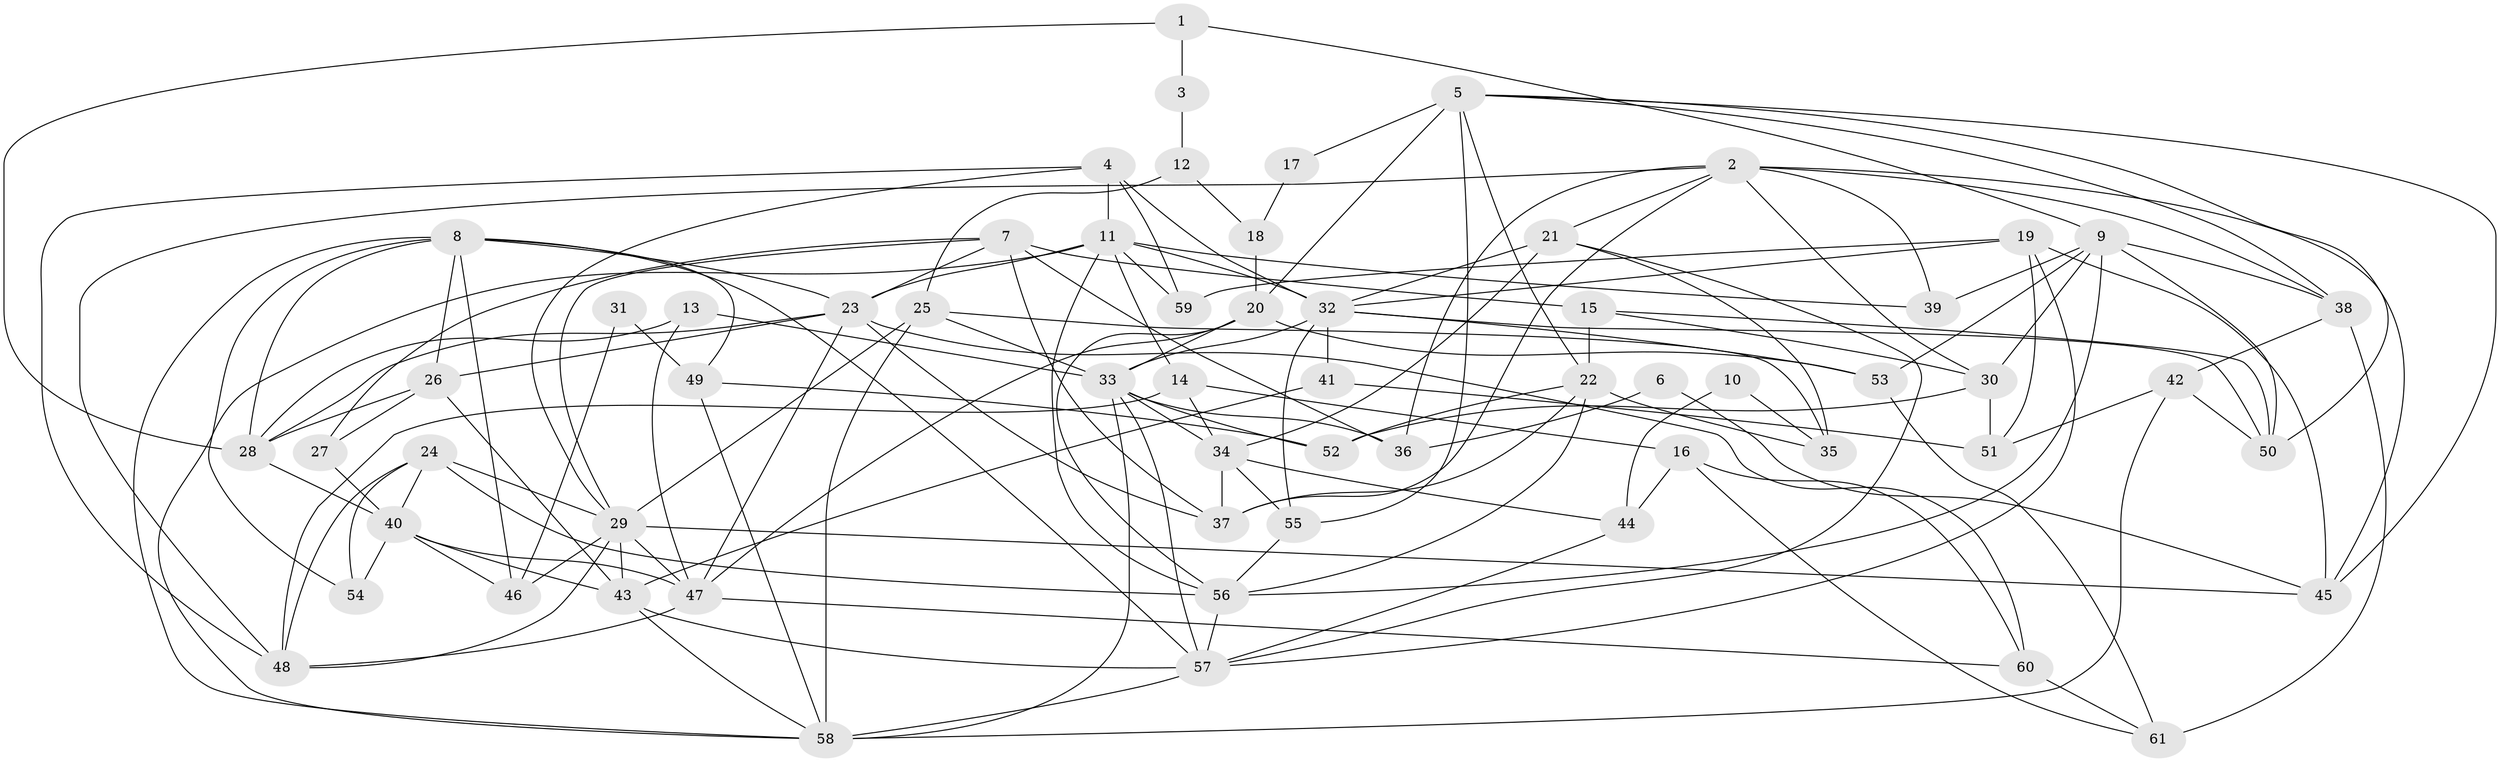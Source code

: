 // original degree distribution, {4: 0.23529411764705882, 3: 0.2647058823529412, 8: 0.00980392156862745, 7: 0.049019607843137254, 2: 0.1568627450980392, 5: 0.20588235294117646, 6: 0.06862745098039216, 9: 0.00980392156862745}
// Generated by graph-tools (version 1.1) at 2025/37/03/04/25 23:37:10]
// undirected, 61 vertices, 152 edges
graph export_dot {
  node [color=gray90,style=filled];
  1;
  2;
  3;
  4;
  5;
  6;
  7;
  8;
  9;
  10;
  11;
  12;
  13;
  14;
  15;
  16;
  17;
  18;
  19;
  20;
  21;
  22;
  23;
  24;
  25;
  26;
  27;
  28;
  29;
  30;
  31;
  32;
  33;
  34;
  35;
  36;
  37;
  38;
  39;
  40;
  41;
  42;
  43;
  44;
  45;
  46;
  47;
  48;
  49;
  50;
  51;
  52;
  53;
  54;
  55;
  56;
  57;
  58;
  59;
  60;
  61;
  1 -- 3 [weight=1.0];
  1 -- 9 [weight=1.0];
  1 -- 28 [weight=1.0];
  2 -- 21 [weight=1.0];
  2 -- 30 [weight=1.0];
  2 -- 36 [weight=1.0];
  2 -- 37 [weight=1.0];
  2 -- 38 [weight=1.0];
  2 -- 39 [weight=1.0];
  2 -- 45 [weight=1.0];
  2 -- 48 [weight=1.0];
  3 -- 12 [weight=1.0];
  4 -- 11 [weight=1.0];
  4 -- 29 [weight=1.0];
  4 -- 32 [weight=1.0];
  4 -- 48 [weight=1.0];
  4 -- 59 [weight=1.0];
  5 -- 17 [weight=1.0];
  5 -- 20 [weight=1.0];
  5 -- 22 [weight=1.0];
  5 -- 38 [weight=1.0];
  5 -- 45 [weight=1.0];
  5 -- 50 [weight=1.0];
  5 -- 55 [weight=1.0];
  6 -- 36 [weight=1.0];
  6 -- 45 [weight=1.0];
  7 -- 15 [weight=1.0];
  7 -- 23 [weight=1.0];
  7 -- 27 [weight=1.0];
  7 -- 29 [weight=1.0];
  7 -- 36 [weight=1.0];
  7 -- 37 [weight=1.0];
  8 -- 23 [weight=1.0];
  8 -- 26 [weight=1.0];
  8 -- 28 [weight=1.0];
  8 -- 46 [weight=1.0];
  8 -- 49 [weight=1.0];
  8 -- 54 [weight=1.0];
  8 -- 57 [weight=1.0];
  8 -- 58 [weight=1.0];
  9 -- 30 [weight=1.0];
  9 -- 38 [weight=1.0];
  9 -- 39 [weight=1.0];
  9 -- 50 [weight=1.0];
  9 -- 53 [weight=1.0];
  9 -- 56 [weight=1.0];
  10 -- 35 [weight=1.0];
  10 -- 44 [weight=1.0];
  11 -- 14 [weight=1.0];
  11 -- 23 [weight=1.0];
  11 -- 32 [weight=1.0];
  11 -- 39 [weight=1.0];
  11 -- 56 [weight=1.0];
  11 -- 58 [weight=1.0];
  11 -- 59 [weight=1.0];
  12 -- 18 [weight=1.0];
  12 -- 25 [weight=1.0];
  13 -- 28 [weight=1.0];
  13 -- 33 [weight=1.0];
  13 -- 47 [weight=1.0];
  14 -- 16 [weight=1.0];
  14 -- 34 [weight=1.0];
  14 -- 48 [weight=1.0];
  15 -- 22 [weight=2.0];
  15 -- 30 [weight=1.0];
  15 -- 50 [weight=1.0];
  16 -- 44 [weight=1.0];
  16 -- 60 [weight=1.0];
  16 -- 61 [weight=1.0];
  17 -- 18 [weight=1.0];
  18 -- 20 [weight=2.0];
  19 -- 32 [weight=1.0];
  19 -- 45 [weight=1.0];
  19 -- 51 [weight=1.0];
  19 -- 57 [weight=1.0];
  19 -- 59 [weight=1.0];
  20 -- 33 [weight=1.0];
  20 -- 47 [weight=1.0];
  20 -- 53 [weight=1.0];
  20 -- 56 [weight=2.0];
  21 -- 32 [weight=1.0];
  21 -- 34 [weight=1.0];
  21 -- 35 [weight=1.0];
  21 -- 57 [weight=1.0];
  22 -- 35 [weight=1.0];
  22 -- 37 [weight=1.0];
  22 -- 52 [weight=1.0];
  22 -- 56 [weight=1.0];
  23 -- 26 [weight=1.0];
  23 -- 28 [weight=1.0];
  23 -- 37 [weight=1.0];
  23 -- 47 [weight=1.0];
  23 -- 60 [weight=1.0];
  24 -- 29 [weight=1.0];
  24 -- 40 [weight=1.0];
  24 -- 48 [weight=1.0];
  24 -- 54 [weight=1.0];
  24 -- 56 [weight=1.0];
  25 -- 29 [weight=1.0];
  25 -- 33 [weight=1.0];
  25 -- 35 [weight=1.0];
  25 -- 58 [weight=1.0];
  26 -- 27 [weight=1.0];
  26 -- 28 [weight=1.0];
  26 -- 43 [weight=1.0];
  27 -- 40 [weight=1.0];
  28 -- 40 [weight=1.0];
  29 -- 43 [weight=1.0];
  29 -- 45 [weight=1.0];
  29 -- 46 [weight=2.0];
  29 -- 47 [weight=1.0];
  29 -- 48 [weight=1.0];
  30 -- 51 [weight=1.0];
  30 -- 52 [weight=1.0];
  31 -- 46 [weight=1.0];
  31 -- 49 [weight=1.0];
  32 -- 33 [weight=1.0];
  32 -- 41 [weight=1.0];
  32 -- 50 [weight=1.0];
  32 -- 53 [weight=1.0];
  32 -- 55 [weight=1.0];
  33 -- 34 [weight=1.0];
  33 -- 36 [weight=1.0];
  33 -- 52 [weight=1.0];
  33 -- 57 [weight=1.0];
  33 -- 58 [weight=1.0];
  34 -- 37 [weight=2.0];
  34 -- 44 [weight=1.0];
  34 -- 55 [weight=1.0];
  38 -- 42 [weight=1.0];
  38 -- 61 [weight=2.0];
  40 -- 43 [weight=1.0];
  40 -- 46 [weight=1.0];
  40 -- 47 [weight=1.0];
  40 -- 54 [weight=1.0];
  41 -- 43 [weight=1.0];
  41 -- 51 [weight=1.0];
  42 -- 50 [weight=1.0];
  42 -- 51 [weight=1.0];
  42 -- 58 [weight=2.0];
  43 -- 57 [weight=1.0];
  43 -- 58 [weight=1.0];
  44 -- 57 [weight=1.0];
  47 -- 48 [weight=1.0];
  47 -- 60 [weight=1.0];
  49 -- 52 [weight=1.0];
  49 -- 58 [weight=1.0];
  53 -- 61 [weight=1.0];
  55 -- 56 [weight=1.0];
  56 -- 57 [weight=1.0];
  57 -- 58 [weight=1.0];
  60 -- 61 [weight=1.0];
}
